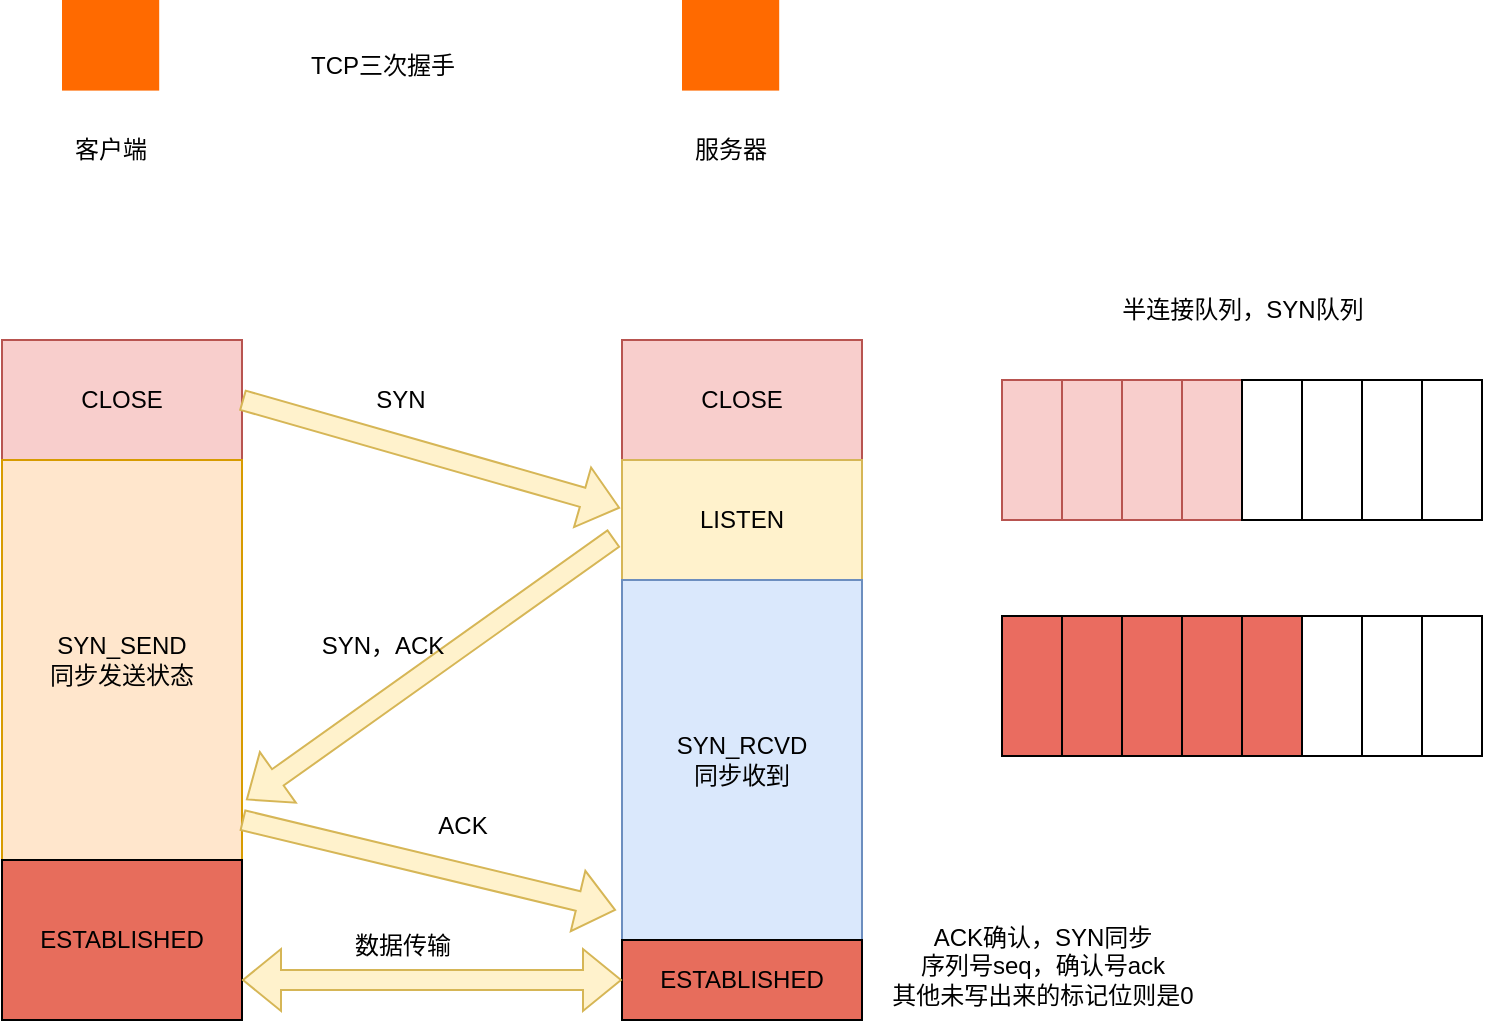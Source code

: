 <mxfile version="28.0.7">
  <diagram name="第 1 页" id="2tmaFfGcORO-H0DvOp1o">
    <mxGraphModel dx="1426" dy="751" grid="1" gridSize="10" guides="1" tooltips="1" connect="1" arrows="1" fold="1" page="1" pageScale="1" pageWidth="827" pageHeight="1169" math="0" shadow="0">
      <root>
        <mxCell id="0" />
        <mxCell id="1" parent="0" />
        <mxCell id="-Zh2vAB62YVJtqlcbdIj-1" value="" style="points=[];aspect=fixed;html=1;align=center;shadow=0;dashed=0;fillColor=#FF6A00;strokeColor=none;shape=mxgraph.alibaba_cloud.ecs_elastic_compute_service;" parent="1" vertex="1">
          <mxGeometry x="220" y="110" width="48.6" height="45.3" as="geometry" />
        </mxCell>
        <mxCell id="-Zh2vAB62YVJtqlcbdIj-2" value="客户端" style="text;html=1;align=center;verticalAlign=middle;resizable=0;points=[];autosize=1;strokeColor=none;fillColor=none;" parent="1" vertex="1">
          <mxGeometry x="214.3" y="170" width="60" height="30" as="geometry" />
        </mxCell>
        <mxCell id="-Zh2vAB62YVJtqlcbdIj-3" value="" style="points=[];aspect=fixed;html=1;align=center;shadow=0;dashed=0;fillColor=#FF6A00;strokeColor=none;shape=mxgraph.alibaba_cloud.ecs_elastic_compute_service;" parent="1" vertex="1">
          <mxGeometry x="530" y="110" width="48.6" height="45.3" as="geometry" />
        </mxCell>
        <mxCell id="-Zh2vAB62YVJtqlcbdIj-4" value="服务器" style="text;html=1;align=center;verticalAlign=middle;resizable=0;points=[];autosize=1;strokeColor=none;fillColor=none;" parent="1" vertex="1">
          <mxGeometry x="524.3" y="170" width="60" height="30" as="geometry" />
        </mxCell>
        <mxCell id="9AYvi1xgxByffO0vV5om-1" value="CLOSE" style="rounded=0;whiteSpace=wrap;html=1;fillColor=#f8cecc;strokeColor=#b85450;" vertex="1" parent="1">
          <mxGeometry x="190" y="280" width="120" height="60" as="geometry" />
        </mxCell>
        <mxCell id="9AYvi1xgxByffO0vV5om-3" value="SYN_SEND&lt;div&gt;同步发送状态&lt;/div&gt;" style="rounded=0;whiteSpace=wrap;html=1;fillColor=#ffe6cc;strokeColor=#d79b00;" vertex="1" parent="1">
          <mxGeometry x="190" y="340" width="120" height="200" as="geometry" />
        </mxCell>
        <mxCell id="9AYvi1xgxByffO0vV5om-5" value="ESTABLISHED" style="rounded=0;whiteSpace=wrap;html=1;fillColor=light-dark(#e76d5c, #ededed);strokeColor=default;gradientColor=none;" vertex="1" parent="1">
          <mxGeometry x="190" y="540" width="120" height="80" as="geometry" />
        </mxCell>
        <mxCell id="9AYvi1xgxByffO0vV5om-6" value="CLOSE" style="rounded=0;whiteSpace=wrap;html=1;fillColor=#f8cecc;strokeColor=#b85450;" vertex="1" parent="1">
          <mxGeometry x="500" y="280" width="120" height="60" as="geometry" />
        </mxCell>
        <mxCell id="9AYvi1xgxByffO0vV5om-7" value="LISTEN" style="rounded=0;whiteSpace=wrap;html=1;fillColor=#fff2cc;strokeColor=#d6b656;" vertex="1" parent="1">
          <mxGeometry x="500" y="340" width="120" height="60" as="geometry" />
        </mxCell>
        <mxCell id="9AYvi1xgxByffO0vV5om-8" value="SYN_RCVD&lt;div&gt;同步收到&lt;/div&gt;" style="rounded=0;whiteSpace=wrap;html=1;fillColor=#dae8fc;strokeColor=#6c8ebf;" vertex="1" parent="1">
          <mxGeometry x="500" y="400" width="120" height="180" as="geometry" />
        </mxCell>
        <mxCell id="9AYvi1xgxByffO0vV5om-9" value="ESTABLISHED" style="rounded=0;whiteSpace=wrap;html=1;fillColor=light-dark(#e76d5c, #ededed);" vertex="1" parent="1">
          <mxGeometry x="500" y="580" width="120" height="40" as="geometry" />
        </mxCell>
        <mxCell id="9AYvi1xgxByffO0vV5om-10" value="" style="shape=flexArrow;endArrow=classic;html=1;rounded=0;exitX=1;exitY=0.5;exitDx=0;exitDy=0;entryX=-0.008;entryY=0.4;entryDx=0;entryDy=0;entryPerimeter=0;fillColor=#fff2cc;strokeColor=#d6b656;" edge="1" parent="1" source="9AYvi1xgxByffO0vV5om-1" target="9AYvi1xgxByffO0vV5om-7">
          <mxGeometry width="50" height="50" relative="1" as="geometry">
            <mxPoint x="400" y="380" as="sourcePoint" />
            <mxPoint x="450" y="330" as="targetPoint" />
          </mxGeometry>
        </mxCell>
        <mxCell id="9AYvi1xgxByffO0vV5om-11" value="" style="shape=flexArrow;endArrow=classic;html=1;rounded=0;entryX=1.017;entryY=0.85;entryDx=0;entryDy=0;entryPerimeter=0;exitX=-0.033;exitY=0.65;exitDx=0;exitDy=0;exitPerimeter=0;fillColor=#fff2cc;strokeColor=#d6b656;" edge="1" parent="1" source="9AYvi1xgxByffO0vV5om-7" target="9AYvi1xgxByffO0vV5om-3">
          <mxGeometry width="50" height="50" relative="1" as="geometry">
            <mxPoint x="450" y="480" as="sourcePoint" />
            <mxPoint x="500" y="430" as="targetPoint" />
          </mxGeometry>
        </mxCell>
        <mxCell id="9AYvi1xgxByffO0vV5om-12" value="" style="shape=flexArrow;endArrow=classic;html=1;rounded=0;exitX=1;exitY=0.9;exitDx=0;exitDy=0;exitPerimeter=0;entryX=-0.025;entryY=0.917;entryDx=0;entryDy=0;entryPerimeter=0;fillColor=#fff2cc;strokeColor=#d6b656;" edge="1" parent="1" source="9AYvi1xgxByffO0vV5om-3" target="9AYvi1xgxByffO0vV5om-8">
          <mxGeometry width="50" height="50" relative="1" as="geometry">
            <mxPoint x="420" y="620" as="sourcePoint" />
            <mxPoint x="470" y="570" as="targetPoint" />
          </mxGeometry>
        </mxCell>
        <mxCell id="9AYvi1xgxByffO0vV5om-13" value="" style="shape=flexArrow;endArrow=classic;startArrow=classic;html=1;rounded=0;exitX=1;exitY=0.75;exitDx=0;exitDy=0;entryX=0;entryY=0.5;entryDx=0;entryDy=0;fillColor=#fff2cc;strokeColor=#d6b656;" edge="1" parent="1" source="9AYvi1xgxByffO0vV5om-5" target="9AYvi1xgxByffO0vV5om-9">
          <mxGeometry width="100" height="100" relative="1" as="geometry">
            <mxPoint x="360" y="680" as="sourcePoint" />
            <mxPoint x="460" y="580" as="targetPoint" />
          </mxGeometry>
        </mxCell>
        <mxCell id="9AYvi1xgxByffO0vV5om-14" value="SYN" style="text;html=1;align=center;verticalAlign=middle;resizable=0;points=[];autosize=1;strokeColor=none;fillColor=none;" vertex="1" parent="1">
          <mxGeometry x="364" y="295" width="50" height="30" as="geometry" />
        </mxCell>
        <mxCell id="9AYvi1xgxByffO0vV5om-15" value="SYN，ACK" style="text;html=1;align=center;verticalAlign=middle;resizable=0;points=[];autosize=1;strokeColor=none;fillColor=none;" vertex="1" parent="1">
          <mxGeometry x="340" y="418" width="80" height="30" as="geometry" />
        </mxCell>
        <mxCell id="9AYvi1xgxByffO0vV5om-16" value="ACK" style="text;html=1;align=center;verticalAlign=middle;resizable=0;points=[];autosize=1;strokeColor=none;fillColor=none;" vertex="1" parent="1">
          <mxGeometry x="395" y="508" width="50" height="30" as="geometry" />
        </mxCell>
        <mxCell id="9AYvi1xgxByffO0vV5om-17" value="数据传输" style="text;html=1;align=center;verticalAlign=middle;resizable=0;points=[];autosize=1;strokeColor=none;fillColor=none;" vertex="1" parent="1">
          <mxGeometry x="355" y="568" width="70" height="30" as="geometry" />
        </mxCell>
        <mxCell id="9AYvi1xgxByffO0vV5om-18" value="ACK确认，SYN同步&lt;div&gt;序列号seq，确认号ack&lt;/div&gt;&lt;div&gt;其他未写出来的标记位则是0&lt;/div&gt;" style="text;html=1;align=center;verticalAlign=middle;resizable=0;points=[];autosize=1;strokeColor=none;fillColor=none;" vertex="1" parent="1">
          <mxGeometry x="625" y="563" width="170" height="60" as="geometry" />
        </mxCell>
        <mxCell id="9AYvi1xgxByffO0vV5om-19" value="TCP三次握手" style="text;html=1;align=center;verticalAlign=middle;resizable=0;points=[];autosize=1;strokeColor=none;fillColor=none;" vertex="1" parent="1">
          <mxGeometry x="330" y="128" width="100" height="30" as="geometry" />
        </mxCell>
        <mxCell id="9AYvi1xgxByffO0vV5om-20" value="" style="rounded=0;whiteSpace=wrap;html=1;fillColor=#f8cecc;strokeColor=#b85450;" vertex="1" parent="1">
          <mxGeometry x="690" y="300" width="30" height="70" as="geometry" />
        </mxCell>
        <mxCell id="9AYvi1xgxByffO0vV5om-21" value="" style="rounded=0;whiteSpace=wrap;html=1;fillColor=#f8cecc;strokeColor=#b85450;" vertex="1" parent="1">
          <mxGeometry x="720" y="300" width="30" height="70" as="geometry" />
        </mxCell>
        <mxCell id="9AYvi1xgxByffO0vV5om-22" value="" style="rounded=0;whiteSpace=wrap;html=1;fillColor=#f8cecc;strokeColor=#b85450;" vertex="1" parent="1">
          <mxGeometry x="750" y="300" width="30" height="70" as="geometry" />
        </mxCell>
        <mxCell id="9AYvi1xgxByffO0vV5om-23" value="" style="rounded=0;whiteSpace=wrap;html=1;fillColor=#f8cecc;strokeColor=#b85450;" vertex="1" parent="1">
          <mxGeometry x="780" y="300" width="30" height="70" as="geometry" />
        </mxCell>
        <mxCell id="9AYvi1xgxByffO0vV5om-24" value="" style="rounded=0;whiteSpace=wrap;html=1;" vertex="1" parent="1">
          <mxGeometry x="810" y="300" width="30" height="70" as="geometry" />
        </mxCell>
        <mxCell id="9AYvi1xgxByffO0vV5om-25" value="" style="rounded=0;whiteSpace=wrap;html=1;" vertex="1" parent="1">
          <mxGeometry x="840" y="300" width="30" height="70" as="geometry" />
        </mxCell>
        <mxCell id="9AYvi1xgxByffO0vV5om-26" value="" style="rounded=0;whiteSpace=wrap;html=1;" vertex="1" parent="1">
          <mxGeometry x="870" y="300" width="30" height="70" as="geometry" />
        </mxCell>
        <mxCell id="9AYvi1xgxByffO0vV5om-27" value="" style="rounded=0;whiteSpace=wrap;html=1;" vertex="1" parent="1">
          <mxGeometry x="900" y="300" width="30" height="70" as="geometry" />
        </mxCell>
        <mxCell id="9AYvi1xgxByffO0vV5om-28" value="" style="rounded=0;whiteSpace=wrap;html=1;fillColor=light-dark(#ea6c60, #ededed);" vertex="1" parent="1">
          <mxGeometry x="690" y="418" width="30" height="70" as="geometry" />
        </mxCell>
        <mxCell id="9AYvi1xgxByffO0vV5om-29" value="" style="rounded=0;whiteSpace=wrap;html=1;fillColor=light-dark(#ea6c60, #ededed);" vertex="1" parent="1">
          <mxGeometry x="720" y="418" width="30" height="70" as="geometry" />
        </mxCell>
        <mxCell id="9AYvi1xgxByffO0vV5om-30" value="" style="rounded=0;whiteSpace=wrap;html=1;fillColor=light-dark(#ea6c60, #ededed);" vertex="1" parent="1">
          <mxGeometry x="750" y="418" width="30" height="70" as="geometry" />
        </mxCell>
        <mxCell id="9AYvi1xgxByffO0vV5om-31" value="" style="rounded=0;whiteSpace=wrap;html=1;fillColor=light-dark(#ea6c60, #ededed);" vertex="1" parent="1">
          <mxGeometry x="780" y="418" width="30" height="70" as="geometry" />
        </mxCell>
        <mxCell id="9AYvi1xgxByffO0vV5om-32" value="" style="rounded=0;whiteSpace=wrap;html=1;fillColor=light-dark(#ea6c60, #ededed);" vertex="1" parent="1">
          <mxGeometry x="810" y="418" width="30" height="70" as="geometry" />
        </mxCell>
        <mxCell id="9AYvi1xgxByffO0vV5om-33" value="" style="rounded=0;whiteSpace=wrap;html=1;" vertex="1" parent="1">
          <mxGeometry x="840" y="418" width="30" height="70" as="geometry" />
        </mxCell>
        <mxCell id="9AYvi1xgxByffO0vV5om-34" value="" style="rounded=0;whiteSpace=wrap;html=1;" vertex="1" parent="1">
          <mxGeometry x="870" y="418" width="30" height="70" as="geometry" />
        </mxCell>
        <mxCell id="9AYvi1xgxByffO0vV5om-35" value="" style="rounded=0;whiteSpace=wrap;html=1;" vertex="1" parent="1">
          <mxGeometry x="900" y="418" width="30" height="70" as="geometry" />
        </mxCell>
        <mxCell id="9AYvi1xgxByffO0vV5om-36" value="半连接队列，SYN队列" style="text;html=1;align=center;verticalAlign=middle;resizable=0;points=[];autosize=1;strokeColor=none;fillColor=none;" vertex="1" parent="1">
          <mxGeometry x="740" y="250" width="140" height="30" as="geometry" />
        </mxCell>
      </root>
    </mxGraphModel>
  </diagram>
</mxfile>
